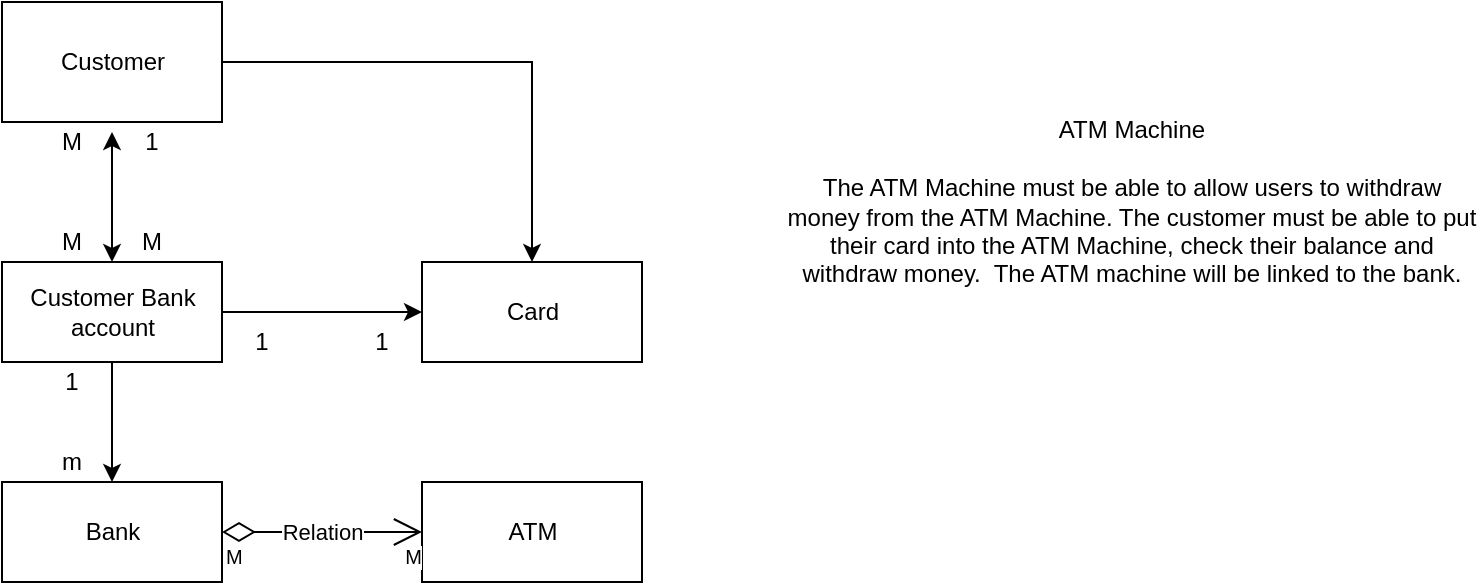<mxfile version="12.1.3" type="device" pages="1"><diagram id="KngV4GJuXI8Ek-7MB9xY" name="Page-1"><mxGraphModel dx="1173" dy="629" grid="1" gridSize="10" guides="1" tooltips="1" connect="1" arrows="1" fold="1" page="1" pageScale="1" pageWidth="1169" pageHeight="827" math="0" shadow="0"><root><mxCell id="0"/><mxCell id="1" parent="0"/><mxCell id="ramrhSLjh5_WgBpfALsk-35" value="" style="edgeStyle=orthogonalEdgeStyle;rounded=0;orthogonalLoop=1;jettySize=auto;html=1;entryX=0.5;entryY=0;entryDx=0;entryDy=0;" edge="1" parent="1" source="ramrhSLjh5_WgBpfALsk-1" target="ramrhSLjh5_WgBpfALsk-17"><mxGeometry relative="1" as="geometry"><mxPoint x="340" y="70" as="targetPoint"/></mxGeometry></mxCell><mxCell id="ramrhSLjh5_WgBpfALsk-1" value="Customer" style="html=1;" vertex="1" parent="1"><mxGeometry x="150" y="40" width="110" height="60" as="geometry"/></mxCell><mxCell id="ramrhSLjh5_WgBpfALsk-3" value="Bank" style="html=1;" vertex="1" parent="1"><mxGeometry x="150" y="280" width="110" height="50" as="geometry"/></mxCell><mxCell id="ramrhSLjh5_WgBpfALsk-4" value="ATM" style="html=1;" vertex="1" parent="1"><mxGeometry x="360" y="280" width="110" height="50" as="geometry"/></mxCell><mxCell id="ramrhSLjh5_WgBpfALsk-7" value="Relation" style="endArrow=open;html=1;endSize=12;startArrow=diamondThin;startSize=14;startFill=0;edgeStyle=orthogonalEdgeStyle;entryX=0;entryY=0.5;entryDx=0;entryDy=0;" edge="1" parent="1" source="ramrhSLjh5_WgBpfALsk-3" target="ramrhSLjh5_WgBpfALsk-4"><mxGeometry relative="1" as="geometry"><mxPoint x="150" y="320" as="sourcePoint"/><mxPoint x="310" y="320" as="targetPoint"/></mxGeometry></mxCell><mxCell id="ramrhSLjh5_WgBpfALsk-8" value="M" style="resizable=0;html=1;align=left;verticalAlign=top;labelBackgroundColor=#ffffff;fontSize=10;" connectable="0" vertex="1" parent="ramrhSLjh5_WgBpfALsk-7"><mxGeometry x="-1" relative="1" as="geometry"/></mxCell><mxCell id="ramrhSLjh5_WgBpfALsk-9" value="M" style="resizable=0;html=1;align=right;verticalAlign=top;labelBackgroundColor=#ffffff;fontSize=10;" connectable="0" vertex="1" parent="ramrhSLjh5_WgBpfALsk-7"><mxGeometry x="1" relative="1" as="geometry"/></mxCell><mxCell id="ramrhSLjh5_WgBpfALsk-16" value="" style="edgeStyle=orthogonalEdgeStyle;rounded=0;orthogonalLoop=1;jettySize=auto;html=1;" edge="1" parent="1" source="ramrhSLjh5_WgBpfALsk-10" target="ramrhSLjh5_WgBpfALsk-3"><mxGeometry relative="1" as="geometry"/></mxCell><mxCell id="ramrhSLjh5_WgBpfALsk-18" value="" style="edgeStyle=orthogonalEdgeStyle;rounded=0;orthogonalLoop=1;jettySize=auto;html=1;" edge="1" parent="1" source="ramrhSLjh5_WgBpfALsk-10" target="ramrhSLjh5_WgBpfALsk-17"><mxGeometry relative="1" as="geometry"/></mxCell><mxCell id="ramrhSLjh5_WgBpfALsk-10" value="&lt;div&gt;Customer Bank &lt;br&gt;&lt;/div&gt;&lt;div&gt;account&lt;/div&gt;" style="html=1;" vertex="1" parent="1"><mxGeometry x="150" y="170" width="110" height="50" as="geometry"/></mxCell><mxCell id="ramrhSLjh5_WgBpfALsk-17" value="Card" style="html=1;" vertex="1" parent="1"><mxGeometry x="360" y="170" width="110" height="50" as="geometry"/></mxCell><mxCell id="ramrhSLjh5_WgBpfALsk-22" value="M" style="text;html=1;strokeColor=none;fillColor=none;align=center;verticalAlign=middle;whiteSpace=wrap;rounded=0;" vertex="1" parent="1"><mxGeometry x="165" y="100" width="40" height="20" as="geometry"/></mxCell><mxCell id="ramrhSLjh5_WgBpfALsk-23" value="M" style="text;html=1;strokeColor=none;fillColor=none;align=center;verticalAlign=middle;whiteSpace=wrap;rounded=0;" vertex="1" parent="1"><mxGeometry x="205" y="150" width="40" height="20" as="geometry"/></mxCell><mxCell id="ramrhSLjh5_WgBpfALsk-24" value="M" style="text;html=1;strokeColor=none;fillColor=none;align=center;verticalAlign=middle;whiteSpace=wrap;rounded=0;" vertex="1" parent="1"><mxGeometry x="165" y="150" width="40" height="20" as="geometry"/></mxCell><mxCell id="ramrhSLjh5_WgBpfALsk-27" value="1" style="text;html=1;strokeColor=none;fillColor=none;align=center;verticalAlign=middle;whiteSpace=wrap;rounded=0;" vertex="1" parent="1"><mxGeometry x="205" y="100" width="40" height="20" as="geometry"/></mxCell><mxCell id="ramrhSLjh5_WgBpfALsk-29" value="" style="endArrow=classic;startArrow=classic;html=1;entryX=0;entryY=0.25;entryDx=0;entryDy=0;" edge="1" parent="1" source="ramrhSLjh5_WgBpfALsk-10" target="ramrhSLjh5_WgBpfALsk-27"><mxGeometry width="50" height="50" relative="1" as="geometry"><mxPoint x="150" y="400" as="sourcePoint"/><mxPoint x="200" y="350" as="targetPoint"/></mxGeometry></mxCell><mxCell id="ramrhSLjh5_WgBpfALsk-30" value="1" style="text;html=1;strokeColor=none;fillColor=none;align=center;verticalAlign=middle;whiteSpace=wrap;rounded=0;" vertex="1" parent="1"><mxGeometry x="320" y="200" width="40" height="20" as="geometry"/></mxCell><mxCell id="ramrhSLjh5_WgBpfALsk-31" value="1" style="text;html=1;strokeColor=none;fillColor=none;align=center;verticalAlign=middle;whiteSpace=wrap;rounded=0;" vertex="1" parent="1"><mxGeometry x="260" y="200" width="40" height="20" as="geometry"/></mxCell><mxCell id="ramrhSLjh5_WgBpfALsk-32" value="1" style="text;html=1;strokeColor=none;fillColor=none;align=center;verticalAlign=middle;whiteSpace=wrap;rounded=0;" vertex="1" parent="1"><mxGeometry x="165" y="220" width="40" height="20" as="geometry"/></mxCell><mxCell id="ramrhSLjh5_WgBpfALsk-33" value="m" style="text;html=1;strokeColor=none;fillColor=none;align=center;verticalAlign=middle;whiteSpace=wrap;rounded=0;" vertex="1" parent="1"><mxGeometry x="165" y="260" width="40" height="20" as="geometry"/></mxCell><mxCell id="ramrhSLjh5_WgBpfALsk-36" value="&lt;div&gt;ATM Machine&lt;/div&gt;&lt;div&gt;&lt;br&gt;&lt;/div&gt;&lt;div&gt;The ATM Machine must be able to allow users to withdraw money from the ATM Machine. The customer must be able to put their card into the ATM Machine, check their balance and withdraw money.&amp;nbsp; The ATM machine will be linked to the bank. &lt;br&gt;&lt;/div&gt;" style="text;html=1;strokeColor=none;fillColor=none;align=center;verticalAlign=middle;whiteSpace=wrap;rounded=0;" vertex="1" parent="1"><mxGeometry x="540" y="60" width="350" height="160" as="geometry"/></mxCell></root></mxGraphModel></diagram></mxfile>
